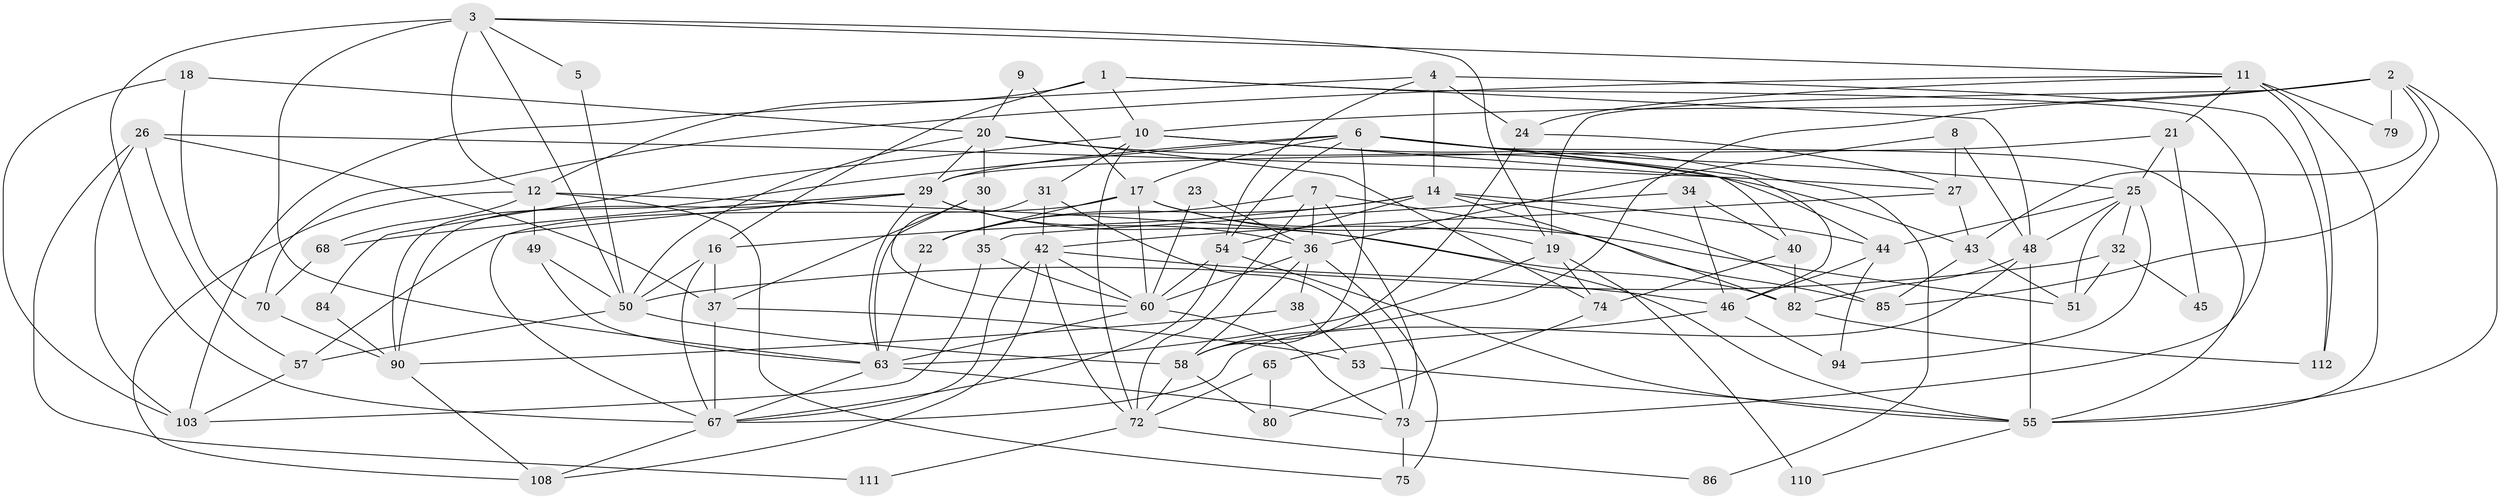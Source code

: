 // original degree distribution, {2: 0.11607142857142858, 4: 0.3125, 5: 0.17857142857142858, 3: 0.26785714285714285, 6: 0.0625, 7: 0.05357142857142857, 8: 0.008928571428571428}
// Generated by graph-tools (version 1.1) at 2025/41/03/06/25 10:41:59]
// undirected, 72 vertices, 177 edges
graph export_dot {
graph [start="1"]
  node [color=gray90,style=filled];
  1 [super="+99"];
  2 [super="+13"];
  3 [super="+97"];
  4;
  5;
  6 [super="+89"];
  7 [super="+61"];
  8;
  9;
  10 [super="+39"];
  11 [super="+105"];
  12 [super="+33"];
  14 [super="+15"];
  16 [super="+64"];
  17 [super="+52"];
  18;
  19 [super="+41"];
  20 [super="+106"];
  21;
  22 [super="+56"];
  23;
  24 [super="+109"];
  25;
  26 [super="+95"];
  27 [super="+28"];
  29 [super="+100"];
  30 [super="+107"];
  31;
  32 [super="+62"];
  34;
  35 [super="+81"];
  36 [super="+96"];
  37 [super="+77"];
  38 [super="+101"];
  40;
  42 [super="+78"];
  43 [super="+47"];
  44 [super="+83"];
  45;
  46 [super="+66"];
  48 [super="+59"];
  49;
  50 [super="+102"];
  51;
  53;
  54 [super="+69"];
  55 [super="+87"];
  57;
  58 [super="+71"];
  60 [super="+104"];
  63 [super="+76"];
  65;
  67 [super="+92"];
  68;
  70;
  72 [super="+91"];
  73 [super="+98"];
  74;
  75;
  79;
  80 [super="+88"];
  82;
  84;
  85;
  86;
  90 [super="+93"];
  94;
  103;
  108;
  110;
  111;
  112;
  1 -- 16 [weight=2];
  1 -- 48;
  1 -- 73;
  1 -- 10;
  1 -- 12;
  2 -- 10;
  2 -- 58;
  2 -- 55;
  2 -- 85;
  2 -- 43;
  2 -- 79;
  2 -- 19;
  3 -- 50;
  3 -- 11;
  3 -- 19;
  3 -- 5;
  3 -- 12;
  3 -- 63;
  3 -- 67;
  4 -- 14;
  4 -- 103;
  4 -- 112;
  4 -- 54;
  4 -- 24;
  5 -- 50;
  6 -- 25;
  6 -- 46;
  6 -- 58;
  6 -- 17;
  6 -- 55;
  6 -- 54;
  6 -- 40;
  6 -- 90;
  6 -- 29;
  7 -- 85;
  7 -- 73;
  7 -- 72;
  7 -- 36;
  7 -- 22;
  8 -- 48;
  8 -- 27;
  8 -- 36;
  9 -- 17;
  9 -- 20;
  10 -- 84;
  10 -- 86;
  10 -- 44 [weight=2];
  10 -- 31;
  10 -- 72;
  11 -- 21;
  11 -- 70;
  11 -- 24;
  11 -- 79;
  11 -- 112;
  11 -- 55 [weight=2];
  12 -- 49;
  12 -- 68;
  12 -- 75;
  12 -- 108;
  12 -- 55;
  14 -- 16;
  14 -- 82;
  14 -- 85;
  14 -- 54;
  14 -- 44;
  14 -- 22;
  16 -- 50;
  16 -- 67;
  16 -- 37;
  17 -- 51;
  17 -- 22;
  17 -- 19;
  17 -- 60;
  17 -- 57;
  18 -- 103;
  18 -- 70;
  18 -- 20;
  19 -- 110;
  19 -- 74;
  19 -- 63;
  20 -- 50;
  20 -- 74;
  20 -- 43;
  20 -- 29;
  20 -- 30;
  21 -- 25;
  21 -- 45;
  21 -- 29;
  22 -- 63;
  23 -- 36;
  23 -- 60;
  24 -- 27;
  24 -- 58;
  25 -- 48;
  25 -- 51;
  25 -- 94;
  25 -- 32;
  25 -- 44;
  26 -- 103;
  26 -- 57;
  26 -- 111;
  26 -- 27;
  26 -- 37;
  27 -- 42;
  27 -- 43;
  29 -- 90;
  29 -- 63;
  29 -- 82;
  29 -- 67;
  29 -- 36;
  29 -- 68;
  30 -- 35 [weight=2];
  30 -- 60;
  30 -- 37;
  31 -- 73;
  31 -- 42;
  31 -- 63;
  32 -- 51;
  32 -- 45;
  32 -- 50;
  34 -- 40;
  34 -- 46;
  34 -- 35;
  35 -- 103;
  35 -- 60;
  36 -- 75;
  36 -- 38;
  36 -- 58;
  36 -- 60;
  37 -- 53;
  37 -- 67;
  38 -- 90;
  38 -- 53;
  40 -- 82;
  40 -- 74;
  42 -- 108;
  42 -- 60;
  42 -- 72;
  42 -- 46;
  42 -- 67;
  43 -- 85;
  43 -- 51;
  44 -- 94;
  44 -- 46;
  46 -- 65;
  46 -- 94;
  48 -- 82;
  48 -- 55;
  48 -- 67;
  49 -- 50;
  49 -- 63;
  50 -- 57;
  50 -- 58;
  53 -- 55;
  54 -- 55;
  54 -- 60;
  54 -- 67;
  55 -- 110;
  57 -- 103;
  58 -- 80;
  58 -- 72;
  60 -- 73;
  60 -- 63;
  63 -- 73;
  63 -- 67;
  65 -- 72;
  65 -- 80;
  67 -- 108;
  68 -- 70;
  70 -- 90;
  72 -- 111;
  72 -- 86;
  73 -- 75;
  74 -- 80;
  82 -- 112;
  84 -- 90;
  90 -- 108;
}
